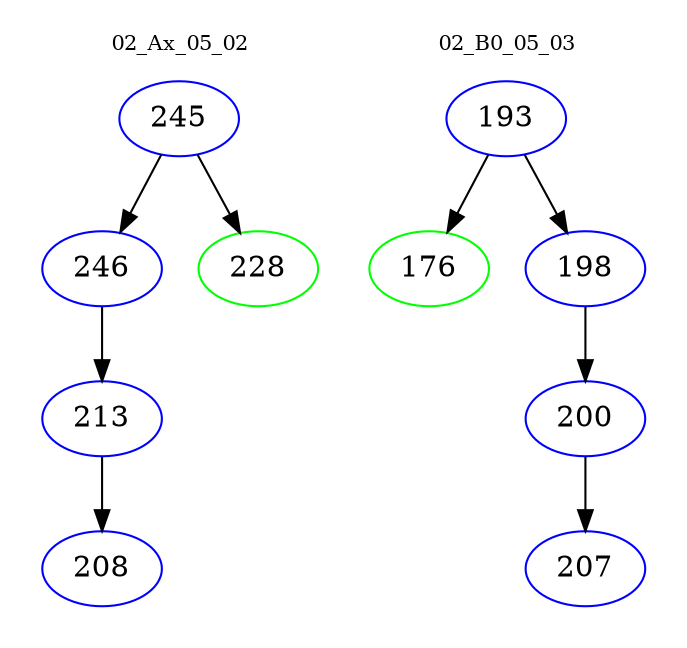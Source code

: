 digraph{
subgraph cluster_0 {
color = white
label = "02_Ax_05_02";
fontsize=10;
T0_245 [label="245", color="blue"]
T0_245 -> T0_246 [color="black"]
T0_246 [label="246", color="blue"]
T0_246 -> T0_213 [color="black"]
T0_213 [label="213", color="blue"]
T0_213 -> T0_208 [color="black"]
T0_208 [label="208", color="blue"]
T0_245 -> T0_228 [color="black"]
T0_228 [label="228", color="green"]
}
subgraph cluster_1 {
color = white
label = "02_B0_05_03";
fontsize=10;
T1_193 [label="193", color="blue"]
T1_193 -> T1_176 [color="black"]
T1_176 [label="176", color="green"]
T1_193 -> T1_198 [color="black"]
T1_198 [label="198", color="blue"]
T1_198 -> T1_200 [color="black"]
T1_200 [label="200", color="blue"]
T1_200 -> T1_207 [color="black"]
T1_207 [label="207", color="blue"]
}
}
